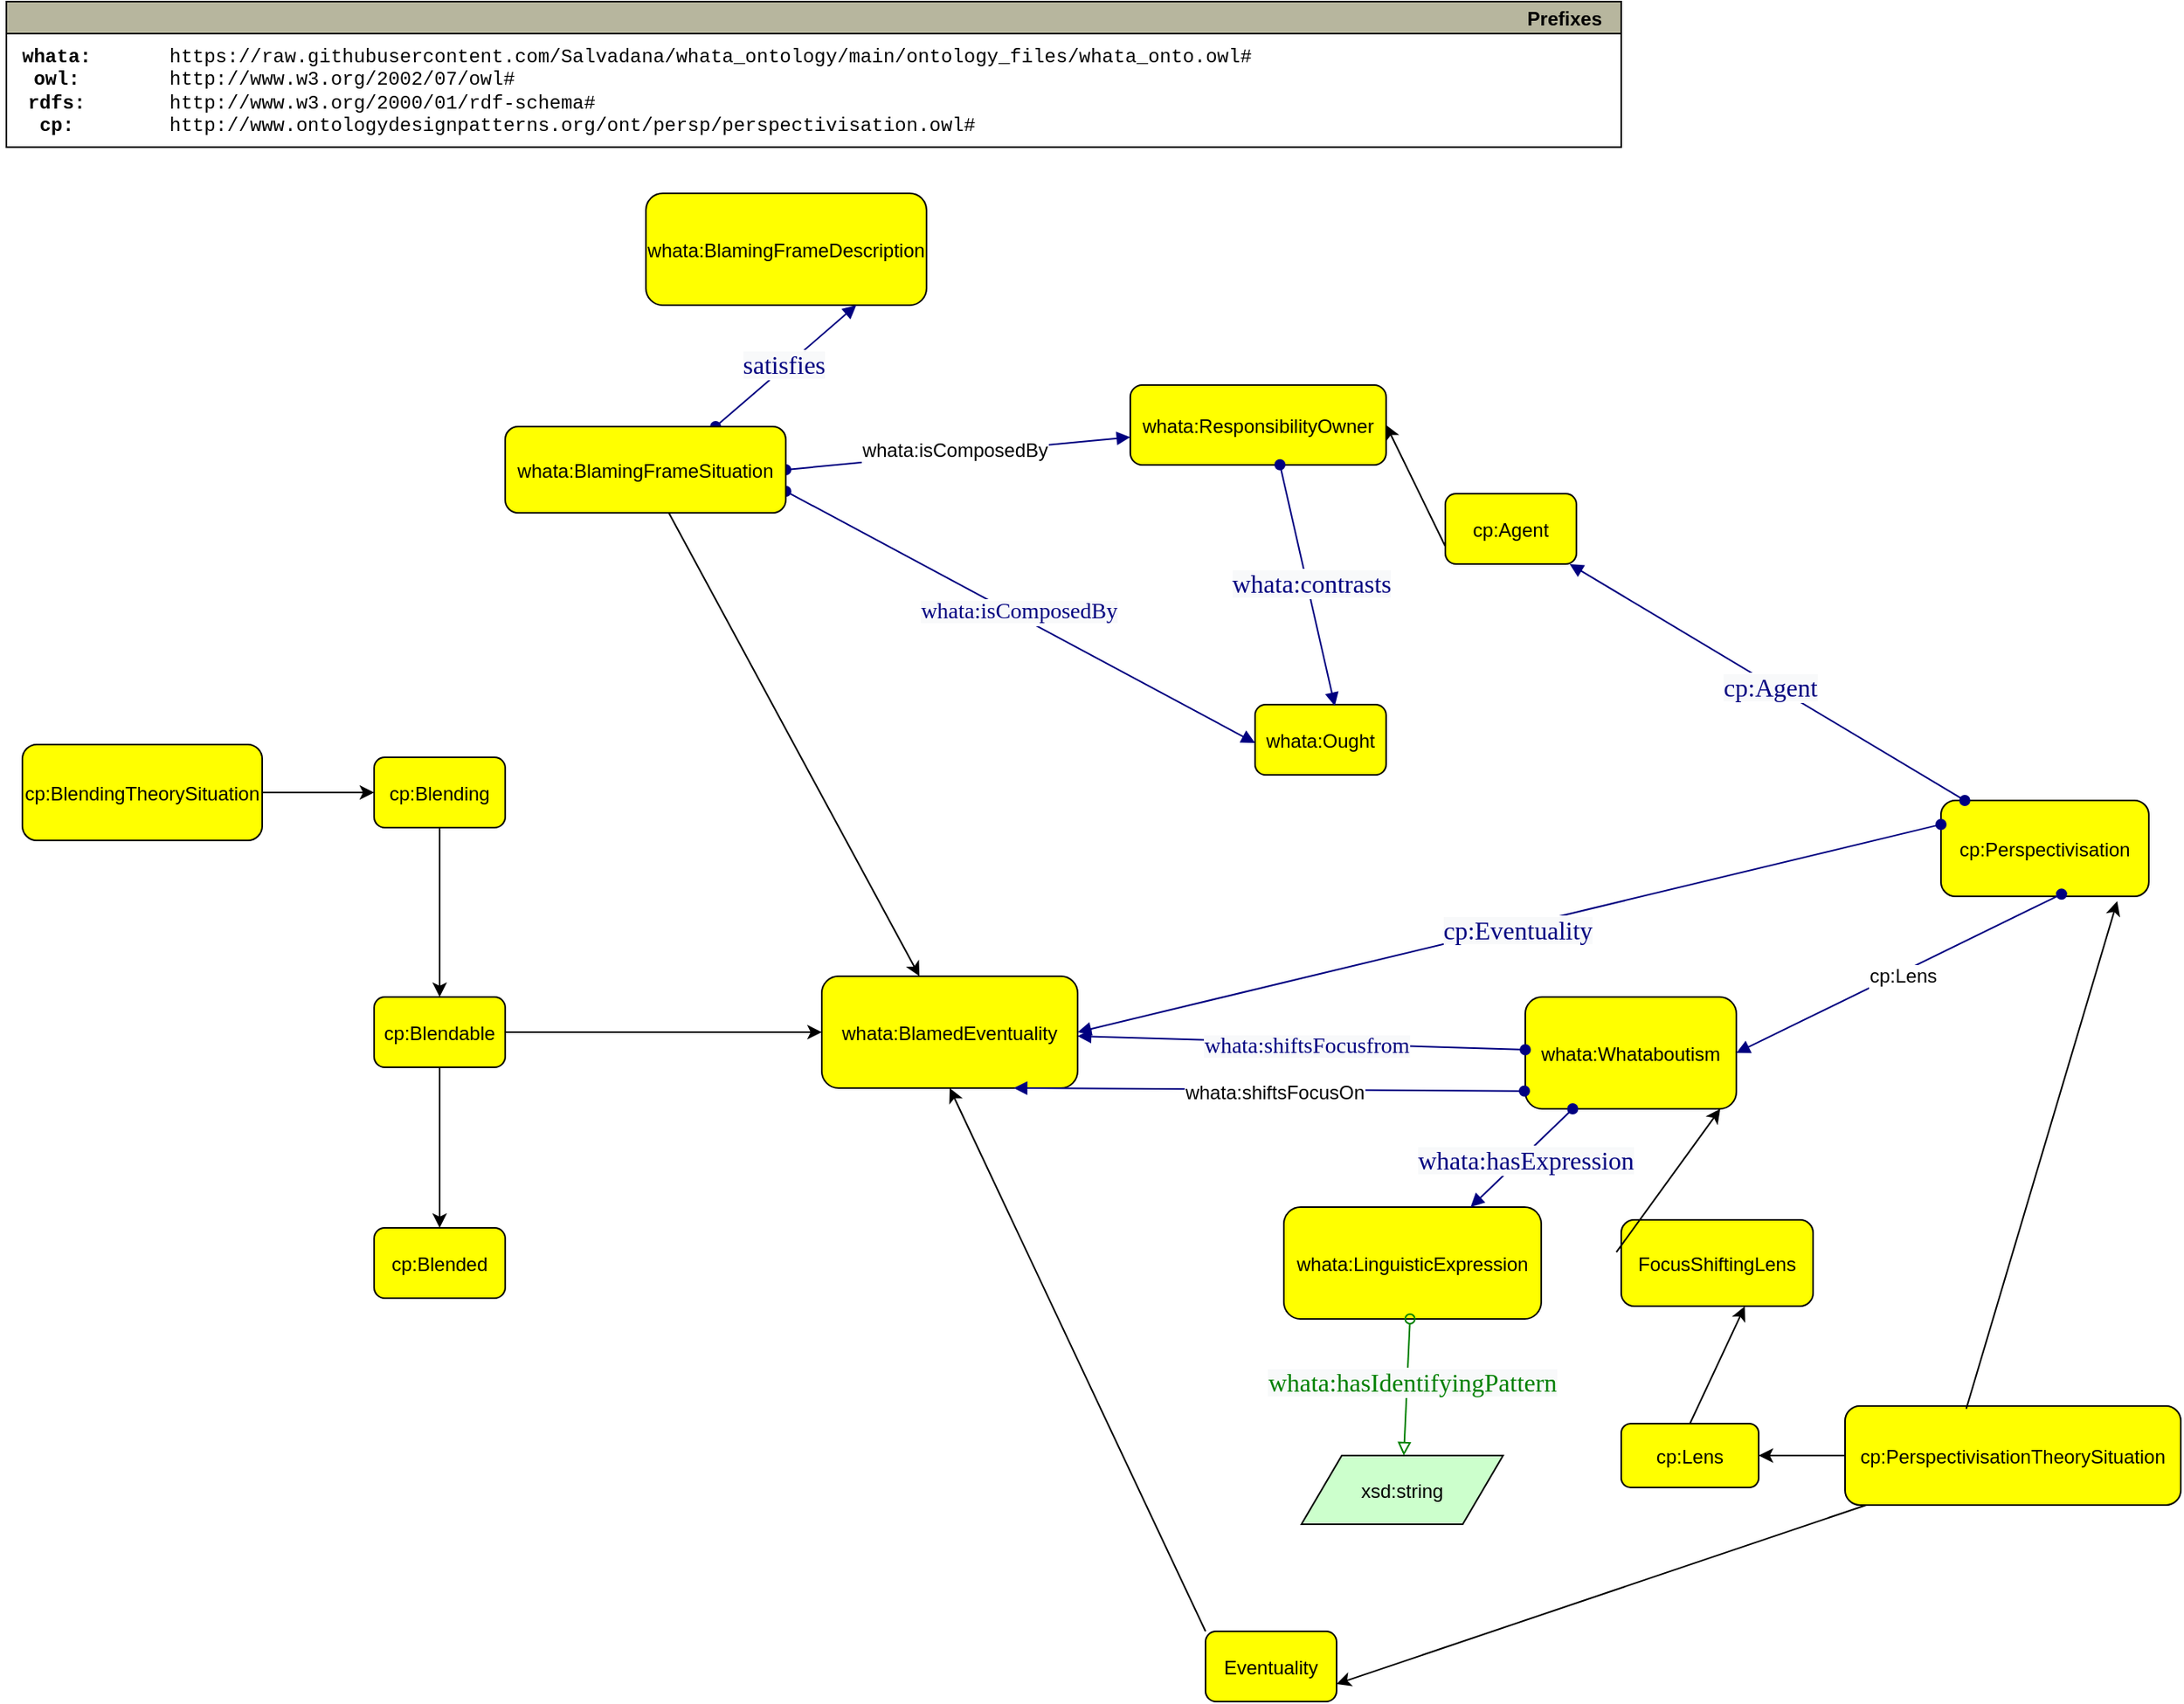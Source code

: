<mxfile version="24.4.0" type="device">
  <diagram id="R2lEEEUBdFMjLlhIrx00" name="Page-1">
    <mxGraphModel dx="2427" dy="2789" grid="1" gridSize="10" guides="1" tooltips="1" connect="1" arrows="1" fold="1" page="1" pageScale="1" pageWidth="850" pageHeight="1100" math="0" shadow="0" extFonts="Permanent Marker^https://fonts.googleapis.com/css?family=Permanent+Marker">
      <root>
        <mxCell id="0" />
        <mxCell id="1" parent="0" />
        <mxCell id="LqP2NPi9a7aLQYuPG1_W-2" value="whata:BlamedEventuality" style="graphMlID=n4;shape=rect;rounded=1;arcsize=30;fillColor=#ffff00;strokeColor=#000000;strokeWidth=1.0" parent="1" vertex="1">
          <mxGeometry x="400" y="240" width="160" height="70" as="geometry" />
        </mxCell>
        <mxCell id="LqP2NPi9a7aLQYuPG1_W-46" value="" style="edgeStyle=orthogonalEdgeStyle;rounded=0;orthogonalLoop=1;jettySize=auto;html=1;" parent="1" source="LqP2NPi9a7aLQYuPG1_W-6" target="LqP2NPi9a7aLQYuPG1_W-7" edge="1">
          <mxGeometry relative="1" as="geometry" />
        </mxCell>
        <mxCell id="LqP2NPi9a7aLQYuPG1_W-6" value="cp:Blending" style="graphMlID=n4;shape=rect;rounded=1;arcsize=30;fillColor=#ffff00;strokeColor=#000000;strokeWidth=1.0" parent="1" vertex="1">
          <mxGeometry x="120" y="103" width="81.968" height="44" as="geometry" />
        </mxCell>
        <mxCell id="LqP2NPi9a7aLQYuPG1_W-10" value="" style="edgeStyle=orthogonalEdgeStyle;rounded=0;orthogonalLoop=1;jettySize=auto;html=1;" parent="1" source="LqP2NPi9a7aLQYuPG1_W-7" target="LqP2NPi9a7aLQYuPG1_W-2" edge="1">
          <mxGeometry relative="1" as="geometry" />
        </mxCell>
        <mxCell id="LqP2NPi9a7aLQYuPG1_W-47" value="" style="edgeStyle=orthogonalEdgeStyle;rounded=0;orthogonalLoop=1;jettySize=auto;html=1;" parent="1" source="LqP2NPi9a7aLQYuPG1_W-7" target="LqP2NPi9a7aLQYuPG1_W-8" edge="1">
          <mxGeometry relative="1" as="geometry" />
        </mxCell>
        <mxCell id="LqP2NPi9a7aLQYuPG1_W-7" value="cp:Blendable" style="graphMlID=n4;shape=rect;rounded=1;arcsize=30;fillColor=#ffff00;strokeColor=#000000;strokeWidth=1.0" parent="1" vertex="1">
          <mxGeometry x="120" y="253" width="81.968" height="44" as="geometry" />
        </mxCell>
        <mxCell id="LqP2NPi9a7aLQYuPG1_W-8" value="cp:Blended" style="graphMlID=n4;shape=rect;rounded=1;arcsize=30;fillColor=#ffff00;strokeColor=#000000;strokeWidth=1.0" parent="1" vertex="1">
          <mxGeometry x="120" y="397.5" width="81.968" height="44" as="geometry" />
        </mxCell>
        <mxCell id="LqP2NPi9a7aLQYuPG1_W-12" value="" style="graphMlID=e0;rounded=0;endArrow=block;strokeColor=#000080;strokeWidth=1.0;startArrow=oval;startFill=1;endFill=1;exitX=1;exitY=0.5;exitDx=0;exitDy=0;" parent="1" source="netNDr4inBoCcSag8qre-5" target="LqP2NPi9a7aLQYuPG1_W-15" edge="1">
          <mxGeometry relative="1" as="geometry">
            <mxPoint x="370" y="20" as="sourcePoint" />
            <mxPoint x="591" y="60" as="targetPoint" />
          </mxGeometry>
        </mxCell>
        <mxCell id="LqP2NPi9a7aLQYuPG1_W-13" value="whata:isComposedBy" style="text;html=1;align=center;verticalAlign=middle;resizable=0;points=[];labelBackgroundColor=#ffffff;" parent="LqP2NPi9a7aLQYuPG1_W-12" vertex="1" connectable="0">
          <mxGeometry x="-0.017" y="2" relative="1" as="geometry">
            <mxPoint x="-1" as="offset" />
          </mxGeometry>
        </mxCell>
        <mxCell id="LqP2NPi9a7aLQYuPG1_W-15" value="whata:ResponsibilityOwner" style="graphMlID=n4;shape=rect;rounded=1;arcsize=30;fillColor=#ffff00;strokeColor=#000000;strokeWidth=1.0" parent="1" vertex="1">
          <mxGeometry x="592.95" y="-130" width="160" height="50" as="geometry" />
        </mxCell>
        <mxCell id="LqP2NPi9a7aLQYuPG1_W-18" value="whata:Ought" style="graphMlID=n4;shape=rect;rounded=1;arcsize=30;fillColor=#ffff00;strokeColor=#000000;strokeWidth=1.0" parent="1" vertex="1">
          <mxGeometry x="670.98" y="70" width="81.968" height="44" as="geometry" />
        </mxCell>
        <mxCell id="LqP2NPi9a7aLQYuPG1_W-19" value="" style="graphMlID=e0;rounded=0;endArrow=block;strokeColor=#000080;strokeWidth=1.0;startArrow=oval;startFill=1;endFill=1;exitX=1;exitY=0.75;exitDx=0;exitDy=0;entryX=0;entryY=0.545;entryDx=0;entryDy=0;entryPerimeter=0;" parent="1" source="netNDr4inBoCcSag8qre-5" target="LqP2NPi9a7aLQYuPG1_W-18" edge="1">
          <mxGeometry relative="1" as="geometry">
            <mxPoint x="490" y="100.082" as="sourcePoint" />
            <mxPoint x="641" y="100" as="targetPoint" />
          </mxGeometry>
        </mxCell>
        <mxCell id="LqP2NPi9a7aLQYuPG1_W-20" value="&lt;span style=&quot;color: rgb(0, 0, 128); font-family: dialog; background-color: rgb(248, 249, 250);&quot;&gt;&lt;font style=&quot;font-size: 14px;&quot;&gt;whata:isComposedBy&lt;/font&gt;&lt;/span&gt;" style="text;html=1;align=center;verticalAlign=middle;resizable=0;points=[];labelBackgroundColor=#ffffff;" parent="LqP2NPi9a7aLQYuPG1_W-19" vertex="1" connectable="0">
          <mxGeometry x="-0.017" y="2" relative="1" as="geometry">
            <mxPoint as="offset" />
          </mxGeometry>
        </mxCell>
        <mxCell id="LqP2NPi9a7aLQYuPG1_W-21" value="" style="graphMlID=e0;rounded=0;endArrow=block;strokeColor=#000080;strokeWidth=1.0;startArrow=oval;startFill=1;endFill=1;exitX=0.585;exitY=0.997;exitDx=0;exitDy=0;exitPerimeter=0;entryX=0.609;entryY=0.021;entryDx=0;entryDy=0;entryPerimeter=0;" parent="1" source="LqP2NPi9a7aLQYuPG1_W-15" target="LqP2NPi9a7aLQYuPG1_W-18" edge="1">
          <mxGeometry relative="1" as="geometry">
            <mxPoint x="590" y="90.082" as="sourcePoint" />
            <mxPoint x="741" y="90" as="targetPoint" />
          </mxGeometry>
        </mxCell>
        <mxCell id="LqP2NPi9a7aLQYuPG1_W-22" value="&lt;span style=&quot;color: rgb(0 , 0 , 128) ; font-family: &amp;quot;dialog&amp;quot; ; font-size: 16px ; background-color: rgb(248 , 249 , 250)&quot;&gt;whata:contrasts&lt;/span&gt;" style="text;html=1;align=center;verticalAlign=middle;resizable=0;points=[];labelBackgroundColor=#ffffff;" parent="LqP2NPi9a7aLQYuPG1_W-21" vertex="1" connectable="0">
          <mxGeometry x="-0.017" y="2" relative="1" as="geometry">
            <mxPoint as="offset" />
          </mxGeometry>
        </mxCell>
        <mxCell id="LqP2NPi9a7aLQYuPG1_W-23" value="whata:Whataboutism" style="graphMlID=n4;shape=rect;rounded=1;arcsize=30;fillColor=#ffff00;strokeColor=#000000;strokeWidth=1.0" parent="1" vertex="1">
          <mxGeometry x="840" y="253" width="132" height="70" as="geometry" />
        </mxCell>
        <mxCell id="LqP2NPi9a7aLQYuPG1_W-26" value="" style="graphMlID=e0;rounded=0;endArrow=block;strokeColor=#000080;strokeWidth=1.0;startArrow=oval;startFill=1;endFill=1" parent="1" source="LqP2NPi9a7aLQYuPG1_W-23" target="LqP2NPi9a7aLQYuPG1_W-2" edge="1">
          <mxGeometry relative="1" as="geometry">
            <mxPoint x="440" y="320.082" as="sourcePoint" />
            <mxPoint x="591" y="320" as="targetPoint" />
          </mxGeometry>
        </mxCell>
        <mxCell id="LqP2NPi9a7aLQYuPG1_W-27" value="&lt;span style=&quot;color: rgb(0, 0, 128); font-family: dialog; background-color: rgb(248, 249, 250);&quot;&gt;&lt;font style=&quot;font-size: 14px;&quot;&gt;whata:shiftsFocusfrom&lt;/font&gt;&lt;/span&gt;" style="text;html=1;align=center;verticalAlign=middle;resizable=0;points=[];labelBackgroundColor=#ffffff;" parent="LqP2NPi9a7aLQYuPG1_W-26" vertex="1" connectable="0">
          <mxGeometry x="-0.017" y="2" relative="1" as="geometry">
            <mxPoint as="offset" />
          </mxGeometry>
        </mxCell>
        <mxCell id="LqP2NPi9a7aLQYuPG1_W-28" value="" style="graphMlID=e0;rounded=0;endArrow=block;strokeColor=#000080;strokeWidth=1.0;startArrow=oval;startFill=1;endFill=1;entryX=0.75;entryY=1;entryDx=0;entryDy=0;exitX=-0.004;exitY=0.841;exitDx=0;exitDy=0;exitPerimeter=0;" parent="1" source="LqP2NPi9a7aLQYuPG1_W-23" target="LqP2NPi9a7aLQYuPG1_W-2" edge="1">
          <mxGeometry relative="1" as="geometry">
            <mxPoint x="630" y="380" as="sourcePoint" />
            <mxPoint x="641" y="320" as="targetPoint" />
          </mxGeometry>
        </mxCell>
        <mxCell id="LqP2NPi9a7aLQYuPG1_W-29" value="whata:shiftsFocusOn" style="text;html=1;align=center;verticalAlign=middle;resizable=0;points=[];labelBackgroundColor=#ffffff;" parent="LqP2NPi9a7aLQYuPG1_W-28" vertex="1" connectable="0">
          <mxGeometry x="-0.017" y="2" relative="1" as="geometry">
            <mxPoint as="offset" />
          </mxGeometry>
        </mxCell>
        <mxCell id="LqP2NPi9a7aLQYuPG1_W-30" value="cp:Lens" style="graphMlID=n4;shape=rect;rounded=1;arcsize=30;fillColor=#ffff00;strokeColor=#000000;strokeWidth=1.0" parent="1" vertex="1">
          <mxGeometry x="900" y="520" width="85.99" height="40" as="geometry" />
        </mxCell>
        <mxCell id="LqP2NPi9a7aLQYuPG1_W-33" value="whata:BlamingFrameDescription" style="graphMlID=n4;shape=rect;rounded=1;arcsize=30;fillColor=#ffff00;strokeColor=#000000;strokeWidth=1.0" parent="1" vertex="1">
          <mxGeometry x="290" y="-250" width="175.5" height="70" as="geometry" />
        </mxCell>
        <mxCell id="LqP2NPi9a7aLQYuPG1_W-36" value="" style="graphMlID=e0;rounded=0;endArrow=block;strokeColor=#000080;strokeWidth=1.0;startArrow=oval;startFill=1;endFill=1;entryX=0.75;entryY=1;entryDx=0;entryDy=0;exitX=0.75;exitY=0;exitDx=0;exitDy=0;" parent="1" source="netNDr4inBoCcSag8qre-5" target="LqP2NPi9a7aLQYuPG1_W-33" edge="1">
          <mxGeometry relative="1" as="geometry">
            <mxPoint x="340" y="-10" as="sourcePoint" />
            <mxPoint x="331.75" as="targetPoint" />
          </mxGeometry>
        </mxCell>
        <mxCell id="LqP2NPi9a7aLQYuPG1_W-37" value="&lt;span style=&quot;color: rgb(0 , 0 , 128) ; font-family: &amp;quot;dialog&amp;quot; ; font-size: 16px ; background-color: rgb(248 , 249 , 250)&quot;&gt;satisfies&lt;/span&gt;" style="text;html=1;align=center;verticalAlign=middle;resizable=0;points=[];labelBackgroundColor=#ffffff;" parent="LqP2NPi9a7aLQYuPG1_W-36" vertex="1" connectable="0">
          <mxGeometry x="-0.017" y="2" relative="1" as="geometry">
            <mxPoint as="offset" />
          </mxGeometry>
        </mxCell>
        <mxCell id="LqP2NPi9a7aLQYuPG1_W-38" value="cp:Perspectivisation" style="graphMlID=n4;shape=rect;rounded=1;arcsize=30;fillColor=#ffff00;strokeColor=#000000;strokeWidth=1.0" parent="1" vertex="1">
          <mxGeometry x="1100" y="130" width="130" height="60" as="geometry" />
        </mxCell>
        <mxCell id="LqP2NPi9a7aLQYuPG1_W-40" value="" style="graphMlID=e0;rounded=0;endArrow=block;strokeColor=#000080;strokeWidth=1.0;startArrow=oval;startFill=1;endFill=1;entryX=1;entryY=0.5;entryDx=0;entryDy=0;exitX=0;exitY=0.25;exitDx=0;exitDy=0;" parent="1" source="LqP2NPi9a7aLQYuPG1_W-38" target="LqP2NPi9a7aLQYuPG1_W-2" edge="1">
          <mxGeometry relative="1" as="geometry">
            <mxPoint x="580" y="210" as="sourcePoint" />
            <mxPoint x="640" y="264" as="targetPoint" />
          </mxGeometry>
        </mxCell>
        <mxCell id="LqP2NPi9a7aLQYuPG1_W-41" value="&lt;span style=&quot;color: rgb(0 , 0 , 128) ; font-family: &amp;quot;dialog&amp;quot; ; font-size: 16px ; background-color: rgb(248 , 249 , 250)&quot;&gt;cp:Eventuality&lt;/span&gt;" style="text;html=1;align=center;verticalAlign=middle;resizable=0;points=[];labelBackgroundColor=#ffffff;" parent="LqP2NPi9a7aLQYuPG1_W-40" vertex="1" connectable="0">
          <mxGeometry x="-0.017" y="2" relative="1" as="geometry">
            <mxPoint as="offset" />
          </mxGeometry>
        </mxCell>
        <mxCell id="LqP2NPi9a7aLQYuPG1_W-42" value="" style="graphMlID=e0;rounded=0;endArrow=block;strokeColor=#000080;strokeWidth=1.0;startArrow=oval;startFill=1;endFill=1;exitX=0.58;exitY=0.977;exitDx=0;exitDy=0;exitPerimeter=0;entryX=1;entryY=0.5;entryDx=0;entryDy=0;" parent="1" source="LqP2NPi9a7aLQYuPG1_W-38" target="LqP2NPi9a7aLQYuPG1_W-23" edge="1">
          <mxGeometry relative="1" as="geometry">
            <mxPoint x="850" y="250" as="sourcePoint" />
            <mxPoint x="981" y="340" as="targetPoint" />
          </mxGeometry>
        </mxCell>
        <mxCell id="LqP2NPi9a7aLQYuPG1_W-43" value="cp:Lens" style="text;html=1;align=center;verticalAlign=middle;resizable=0;points=[];labelBackgroundColor=#ffffff;" parent="LqP2NPi9a7aLQYuPG1_W-42" vertex="1" connectable="0">
          <mxGeometry x="-0.017" y="2" relative="1" as="geometry">
            <mxPoint as="offset" />
          </mxGeometry>
        </mxCell>
        <mxCell id="LqP2NPi9a7aLQYuPG1_W-45" value="" style="edgeStyle=orthogonalEdgeStyle;rounded=0;orthogonalLoop=1;jettySize=auto;html=1;" parent="1" source="LqP2NPi9a7aLQYuPG1_W-44" target="LqP2NPi9a7aLQYuPG1_W-6" edge="1">
          <mxGeometry relative="1" as="geometry" />
        </mxCell>
        <mxCell id="LqP2NPi9a7aLQYuPG1_W-44" value="cp:BlendingTheorySituation" style="graphMlID=n4;shape=rect;rounded=1;arcsize=30;fillColor=#ffff00;strokeColor=#000000;strokeWidth=1.0" parent="1" vertex="1">
          <mxGeometry x="-100" y="95" width="150" height="60" as="geometry" />
        </mxCell>
        <mxCell id="LqP2NPi9a7aLQYuPG1_W-50" value="" style="edgeStyle=orthogonalEdgeStyle;rounded=0;orthogonalLoop=1;jettySize=auto;html=1;" parent="1" source="LqP2NPi9a7aLQYuPG1_W-48" target="LqP2NPi9a7aLQYuPG1_W-30" edge="1">
          <mxGeometry relative="1" as="geometry" />
        </mxCell>
        <mxCell id="LqP2NPi9a7aLQYuPG1_W-48" value="cp:PerspectivisationTheorySituation" style="graphMlID=n4;shape=rect;rounded=1;arcsize=30;fillColor=#ffff00;strokeColor=#000000;strokeWidth=1.0" parent="1" vertex="1">
          <mxGeometry x="1040" y="509" width="210" height="62" as="geometry" />
        </mxCell>
        <mxCell id="LqP2NPi9a7aLQYuPG1_W-51" value="" style="endArrow=classic;html=1;rounded=0;exitX=0.361;exitY=0.028;exitDx=0;exitDy=0;exitPerimeter=0;entryX=0.848;entryY=1.051;entryDx=0;entryDy=0;entryPerimeter=0;" parent="1" source="LqP2NPi9a7aLQYuPG1_W-48" target="LqP2NPi9a7aLQYuPG1_W-38" edge="1">
          <mxGeometry width="50" height="50" relative="1" as="geometry">
            <mxPoint x="820" y="390" as="sourcePoint" />
            <mxPoint x="870" y="340" as="targetPoint" />
          </mxGeometry>
        </mxCell>
        <mxCell id="LqP2NPi9a7aLQYuPG1_W-52" value="Prefixes" style="graphMlID=n0;shape=swimlane;startSize=20;fillColor=#b7b69e;strokeColor=#000000;strokeWidth=1.0;align=right;spacingRight=10;fontStyle=1" parent="1" vertex="1">
          <mxGeometry x="-110" y="-370" width="1010" height="91.1" as="geometry" />
        </mxCell>
        <mxCell id="LqP2NPi9a7aLQYuPG1_W-53" value="&lt;b&gt;whata:&lt;br&gt;owl:&lt;br&gt;rdfs:&lt;/b&gt;&lt;div&gt;&lt;b&gt;cp:&lt;/b&gt;&lt;/div&gt;" style="text;html=1;align=center;verticalAlign=middle;resizable=0;points=[];autosize=1;fontFamily=Courier New;" parent="LqP2NPi9a7aLQYuPG1_W-52" vertex="1">
          <mxGeometry x="-3.584" y="21.1" width="70" height="70" as="geometry" />
        </mxCell>
        <mxCell id="LqP2NPi9a7aLQYuPG1_W-54" value="https://raw.githubusercontent.com/Salvadana/whata_ontology/main/ontology_files/whata_onto.owl#&lt;br&gt;http://www.w3.org/2002/07/owl#&lt;br&gt;http://www.w3.org/2000/01/rdf-schema#&lt;div&gt;http://www.ontologydesignpatterns.org/ont/persp/perspectivisation.owl#&lt;br&gt;&lt;/div&gt;" style="text;html=1;align=left;verticalAlign=middle;resizable=0;points=[];autosize=1;fontFamily=Courier New;" parent="LqP2NPi9a7aLQYuPG1_W-52" vertex="1">
          <mxGeometry x="99.996" y="21.1" width="700" height="70" as="geometry" />
        </mxCell>
        <mxCell id="LqP2NPi9a7aLQYuPG1_W-58" value="whata:LinguisticExpression" style="graphMlID=n4;shape=rect;rounded=1;arcsize=30;fillColor=#ffff00;strokeColor=#000000;strokeWidth=1.0" parent="1" vertex="1">
          <mxGeometry x="689" y="384.5" width="160.98" height="70" as="geometry" />
        </mxCell>
        <mxCell id="LqP2NPi9a7aLQYuPG1_W-59" value="xsd:string" style="graphMlID=n6;shape=parallelogram;fillColor=#ccffcc;strokeColor=#000000;strokeWidth=1.0" parent="1" vertex="1">
          <mxGeometry x="700" y="540" width="126.095" height="43" as="geometry" />
        </mxCell>
        <mxCell id="LqP2NPi9a7aLQYuPG1_W-60" value="" style="graphMlID=e0;rounded=0;endArrow=block;strokeColor=#000080;strokeWidth=1.0;startArrow=oval;startFill=1;endFill=1" parent="1" source="LqP2NPi9a7aLQYuPG1_W-23" target="LqP2NPi9a7aLQYuPG1_W-58" edge="1">
          <mxGeometry relative="1" as="geometry">
            <mxPoint x="470" y="390.082" as="sourcePoint" />
            <mxPoint x="621" y="390" as="targetPoint" />
          </mxGeometry>
        </mxCell>
        <mxCell id="LqP2NPi9a7aLQYuPG1_W-61" value="&lt;span style=&quot;color: rgb(0 , 0 , 128) ; font-family: &amp;quot;dialog&amp;quot; ; font-size: 16px ; background-color: rgb(248 , 249 , 250)&quot;&gt;whata:hasExpression&lt;/span&gt;" style="text;html=1;align=center;verticalAlign=middle;resizable=0;points=[];labelBackgroundColor=#ffffff;" parent="LqP2NPi9a7aLQYuPG1_W-60" vertex="1" connectable="0">
          <mxGeometry x="-0.017" y="2" relative="1" as="geometry">
            <mxPoint as="offset" />
          </mxGeometry>
        </mxCell>
        <mxCell id="LqP2NPi9a7aLQYuPG1_W-62" value="" style="graphMlID=e2;rounded=0;endArrow=block;strokeColor=#008000;strokeWidth=1.0;startArrow=oval;startFill=0;endFill=0" parent="1" source="LqP2NPi9a7aLQYuPG1_W-58" target="LqP2NPi9a7aLQYuPG1_W-59" edge="1">
          <mxGeometry relative="1" as="geometry">
            <mxPoint x="410" y="390" as="sourcePoint" />
            <mxPoint x="686.811" y="390.18" as="targetPoint" />
          </mxGeometry>
        </mxCell>
        <mxCell id="LqP2NPi9a7aLQYuPG1_W-63" value="&lt;span style=&quot;color: rgb(0 , 128 , 0) ; font-family: &amp;quot;dialog&amp;quot; ; font-size: 16px ; background-color: rgb(248 , 249 , 250)&quot;&gt;whata:hasIdentifyingPattern&lt;/span&gt;" style="text;html=1;align=center;verticalAlign=middle;resizable=0;points=[];labelBackgroundColor=#ffffff;" parent="LqP2NPi9a7aLQYuPG1_W-62" vertex="1" connectable="0">
          <mxGeometry x="-0.09" y="3" relative="1" as="geometry">
            <mxPoint as="offset" />
          </mxGeometry>
        </mxCell>
        <mxCell id="LqP2NPi9a7aLQYuPG1_W-64" value="" style="endArrow=classic;html=1;rounded=0;exitX=0.5;exitY=0;exitDx=0;exitDy=0;entryX=0.644;entryY=1.003;entryDx=0;entryDy=0;entryPerimeter=0;" parent="1" source="LqP2NPi9a7aLQYuPG1_W-30" target="netNDr4inBoCcSag8qre-9" edge="1">
          <mxGeometry width="50" height="50" relative="1" as="geometry">
            <mxPoint x="530" y="380" as="sourcePoint" />
            <mxPoint x="850" y="470" as="targetPoint" />
          </mxGeometry>
        </mxCell>
        <mxCell id="netNDr4inBoCcSag8qre-1" value="cp:Agent" style="graphMlID=n4;shape=rect;rounded=1;arcsize=30;fillColor=#ffff00;strokeColor=#000000;strokeWidth=1.0" vertex="1" parent="1">
          <mxGeometry x="790" y="-62" width="81.968" height="44" as="geometry" />
        </mxCell>
        <mxCell id="netNDr4inBoCcSag8qre-2" value="" style="graphMlID=e0;rounded=0;endArrow=block;strokeColor=#000080;strokeWidth=1.0;startArrow=oval;startFill=1;endFill=1" edge="1" parent="1" source="LqP2NPi9a7aLQYuPG1_W-38" target="netNDr4inBoCcSag8qre-1">
          <mxGeometry relative="1" as="geometry">
            <mxPoint x="829.5" y="114.082" as="sourcePoint" />
            <mxPoint x="980.5" y="114" as="targetPoint" />
          </mxGeometry>
        </mxCell>
        <mxCell id="netNDr4inBoCcSag8qre-3" value="&lt;span style=&quot;color: rgb(0 , 0 , 128) ; font-family: &amp;quot;dialog&amp;quot; ; font-size: 16px ; background-color: rgb(248 , 249 , 250)&quot;&gt;cp:Agent&lt;/span&gt;" style="text;html=1;align=center;verticalAlign=middle;resizable=0;points=[];labelBackgroundColor=#ffffff;" vertex="1" connectable="0" parent="netNDr4inBoCcSag8qre-2">
          <mxGeometry x="-0.017" y="2" relative="1" as="geometry">
            <mxPoint as="offset" />
          </mxGeometry>
        </mxCell>
        <mxCell id="netNDr4inBoCcSag8qre-4" value="" style="endArrow=classic;html=1;rounded=0;exitX=0;exitY=0.75;exitDx=0;exitDy=0;entryX=1;entryY=0.5;entryDx=0;entryDy=0;" edge="1" parent="1" source="netNDr4inBoCcSag8qre-1" target="LqP2NPi9a7aLQYuPG1_W-15">
          <mxGeometry width="50" height="50" relative="1" as="geometry">
            <mxPoint x="740" as="sourcePoint" />
            <mxPoint x="740" y="-160" as="targetPoint" />
          </mxGeometry>
        </mxCell>
        <mxCell id="netNDr4inBoCcSag8qre-5" value="whata:BlamingFrameSituation" style="graphMlID=n4;shape=rect;rounded=1;arcsize=30;fillColor=#ffff00;strokeColor=#000000;strokeWidth=1.0" vertex="1" parent="1">
          <mxGeometry x="201.97" y="-104" width="175.5" height="54" as="geometry" />
        </mxCell>
        <mxCell id="netNDr4inBoCcSag8qre-9" value="FocusShiftingLens" style="graphMlID=n4;shape=rect;rounded=1;arcsize=30;fillColor=#ffff00;strokeColor=#000000;strokeWidth=1.0" vertex="1" parent="1">
          <mxGeometry x="900" y="392.5" width="120" height="54" as="geometry" />
        </mxCell>
        <mxCell id="netNDr4inBoCcSag8qre-10" value="" style="endArrow=classic;html=1;rounded=0;entryX=0.924;entryY=1;entryDx=0;entryDy=0;exitX=-0.025;exitY=0.374;exitDx=0;exitDy=0;entryPerimeter=0;exitPerimeter=0;" edge="1" parent="1" source="netNDr4inBoCcSag8qre-9" target="LqP2NPi9a7aLQYuPG1_W-23">
          <mxGeometry width="50" height="50" relative="1" as="geometry">
            <mxPoint x="780" y="420" as="sourcePoint" />
            <mxPoint x="830" y="370" as="targetPoint" />
          </mxGeometry>
        </mxCell>
        <mxCell id="netNDr4inBoCcSag8qre-11" value="" style="endArrow=classic;html=1;rounded=0;" edge="1" parent="1" source="netNDr4inBoCcSag8qre-5" target="LqP2NPi9a7aLQYuPG1_W-2">
          <mxGeometry width="50" height="50" relative="1" as="geometry">
            <mxPoint x="397.222" y="159.72" as="sourcePoint" />
            <mxPoint x="400" y="200" as="targetPoint" />
          </mxGeometry>
        </mxCell>
        <mxCell id="netNDr4inBoCcSag8qre-13" value="Eventuality" style="graphMlID=n4;shape=rect;rounded=1;arcsize=30;fillColor=#ffff00;strokeColor=#000000;strokeWidth=1.0" vertex="1" parent="1">
          <mxGeometry x="640" y="650" width="81.968" height="44" as="geometry" />
        </mxCell>
        <mxCell id="netNDr4inBoCcSag8qre-14" value="" style="endArrow=classic;html=1;rounded=0;entryX=1;entryY=0.75;entryDx=0;entryDy=0;" edge="1" parent="1" source="LqP2NPi9a7aLQYuPG1_W-48" target="netNDr4inBoCcSag8qre-13">
          <mxGeometry width="50" height="50" relative="1" as="geometry">
            <mxPoint x="690" y="490" as="sourcePoint" />
            <mxPoint x="740" y="770" as="targetPoint" />
          </mxGeometry>
        </mxCell>
        <mxCell id="netNDr4inBoCcSag8qre-15" value="" style="endArrow=classic;html=1;rounded=0;entryX=0.5;entryY=1;entryDx=0;entryDy=0;exitX=0;exitY=0;exitDx=0;exitDy=0;" edge="1" parent="1" source="netNDr4inBoCcSag8qre-13" target="LqP2NPi9a7aLQYuPG1_W-2">
          <mxGeometry width="50" height="50" relative="1" as="geometry">
            <mxPoint x="690" y="490" as="sourcePoint" />
            <mxPoint x="740" y="440" as="targetPoint" />
          </mxGeometry>
        </mxCell>
      </root>
    </mxGraphModel>
  </diagram>
</mxfile>
